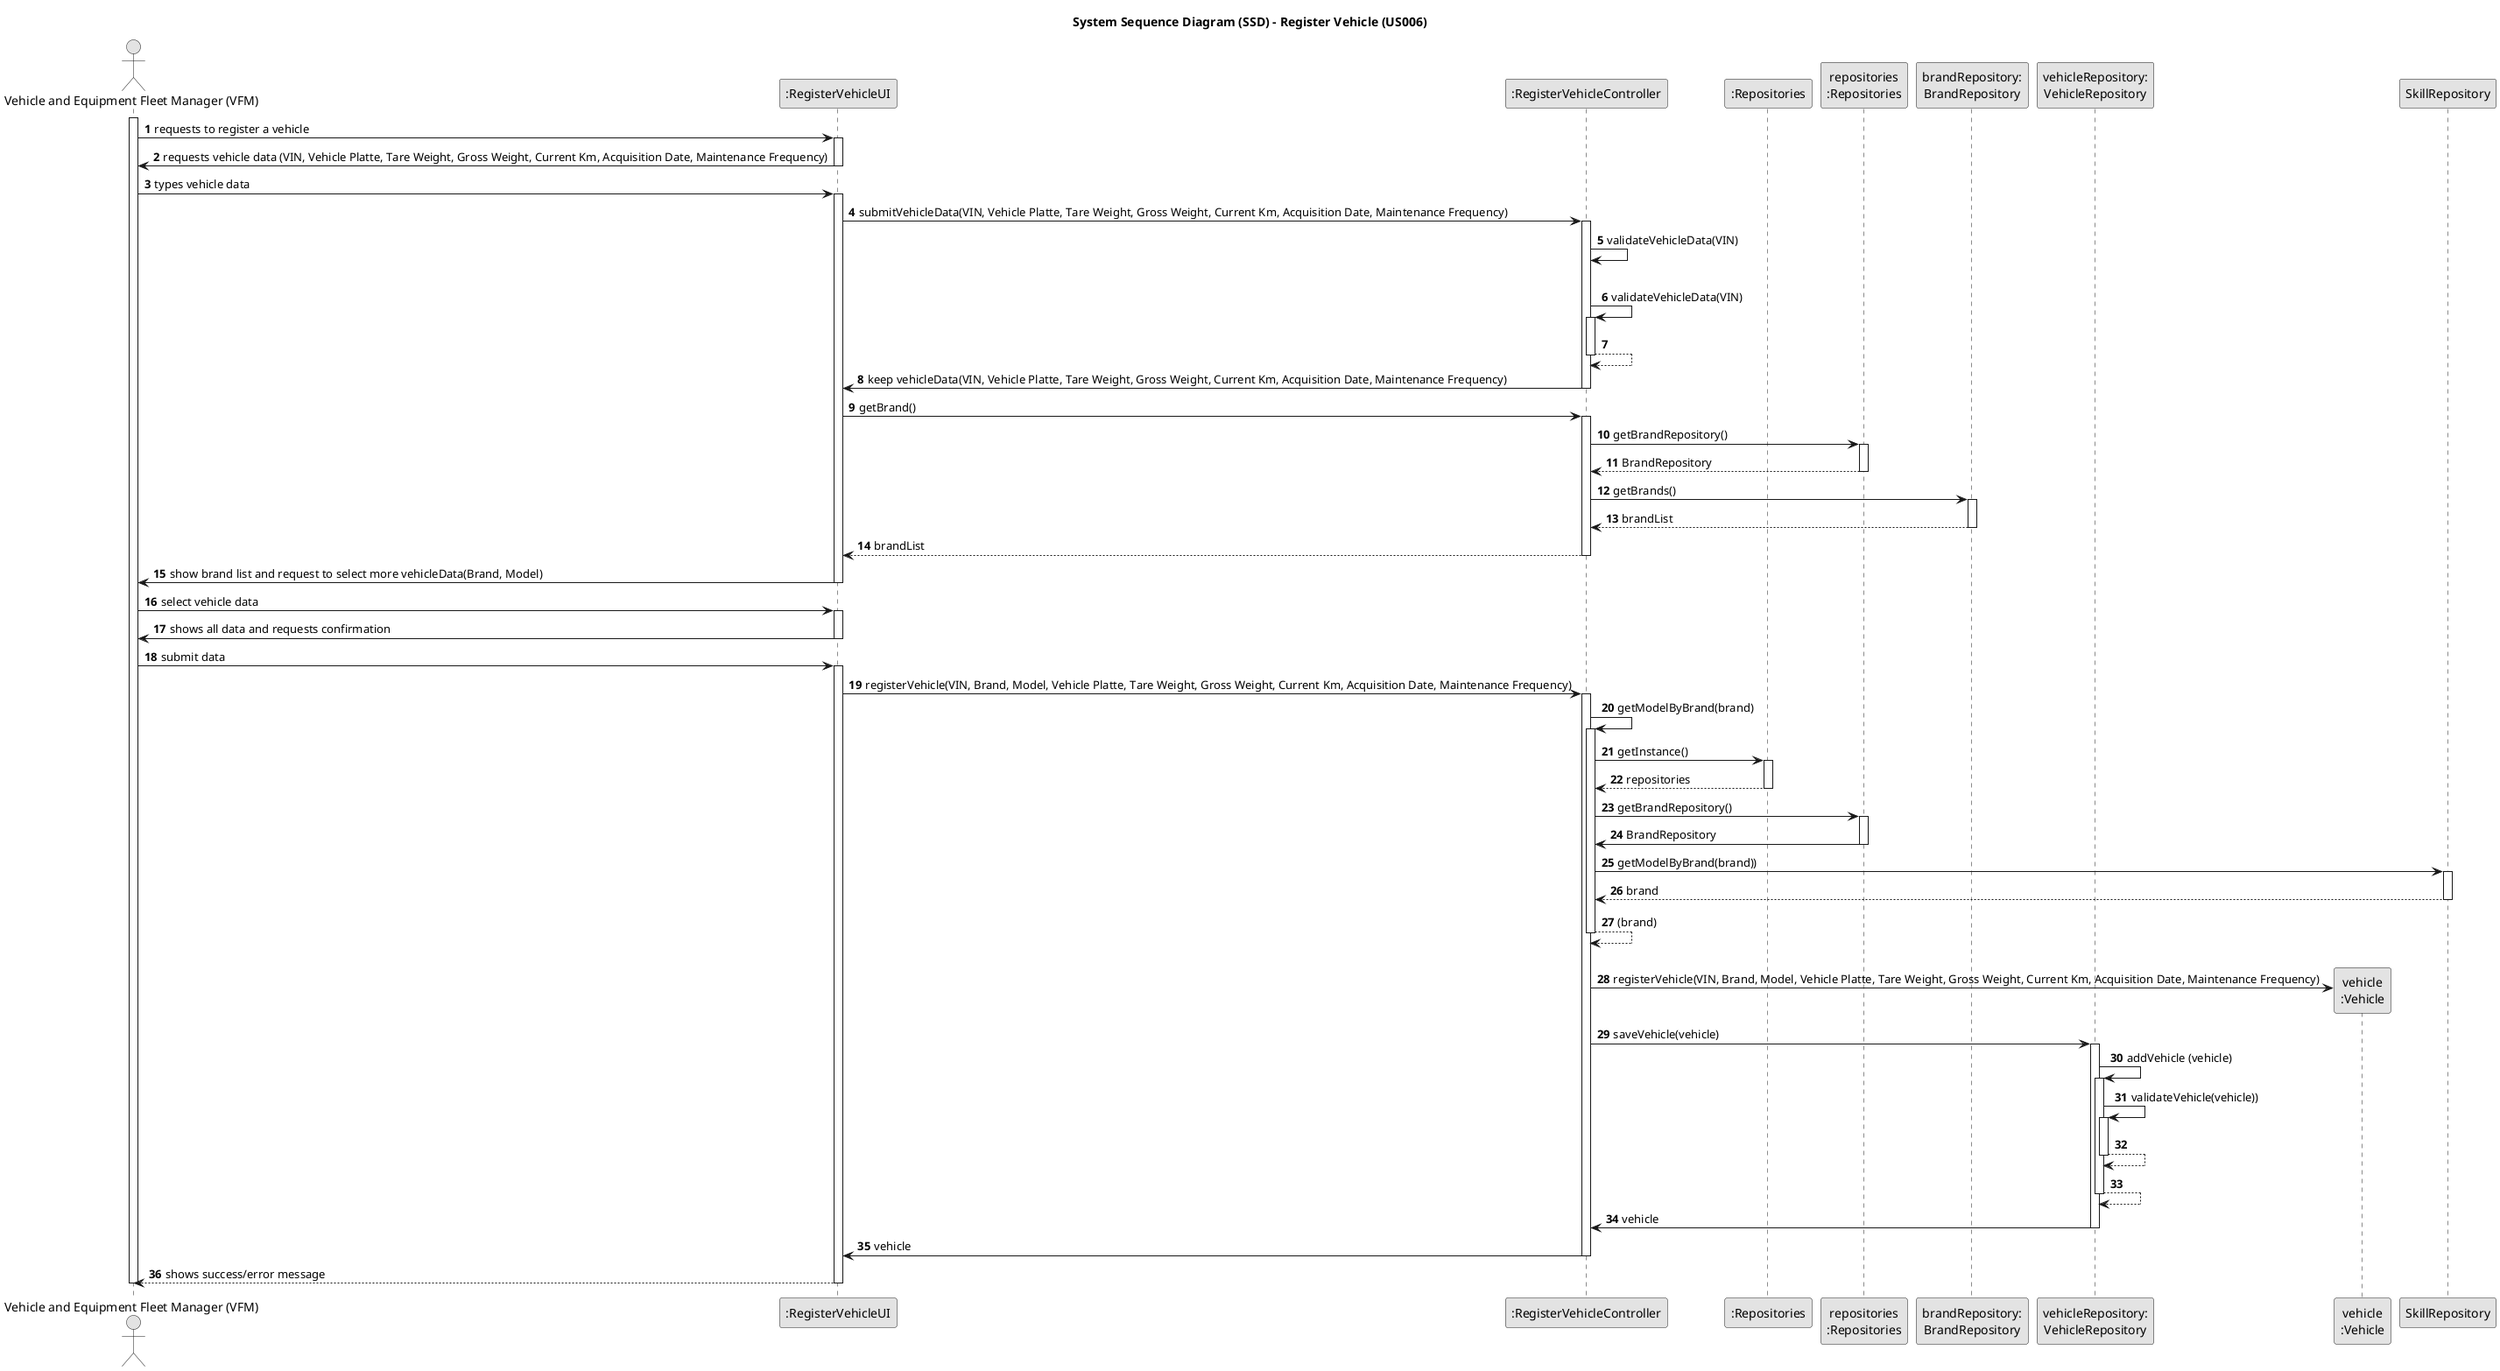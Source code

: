@startuml
skinparam monochrome true
skinparam packageStyle rectangle
skinparam shadowing false

title System Sequence Diagram (SSD) - Register Vehicle (US006)

autonumber

'hide footbox
actor "Vehicle and Equipment Fleet Manager (VFM)" as VFM
participant ":RegisterVehicleUI" as UI
participant ":RegisterVehicleController" as CTRL
participant ":Repositories" as RepositorySingleton
participant "repositories\n:Repositories" as PLAT
participant "brandRepository:\nBrandRepository" as BrandRepository
participant "vehicleRepository:\nVehicleRepository" as VehicleRepository
participant "vehicle\n:Vehicle" as VEI

activate VFM

    VFM -> UI : requests to register a vehicle
    activate UI

        UI -> VFM : requests vehicle data (VIN, Vehicle Platte, Tare Weight, Gross Weight, Current Km, Acquisition Date, Maintenance Frequency)
    deactivate UI

    VFM -> UI : types vehicle data
    activate UI

        UI -> CTRL : submitVehicleData(VIN, Vehicle Platte, Tare Weight, Gross Weight, Current Km, Acquisition Date, Maintenance Frequency)
        activate CTRL

            CTRL -> CTRL : validateVehicleData(VIN)

            |||
            CTRL -> CTRL : validateVehicleData(VIN)
            activate CTRL
                CTRL --> CTRL
            deactivate CTRL

        CTRL -> UI : keep vehicleData(VIN, Vehicle Platte, Tare Weight, Gross Weight, Current Km, Acquisition Date, Maintenance Frequency)
        deactivate CTRL

        UI -> CTRL : getBrand()
        activate CTRL

            CTRL -> PLAT : getBrandRepository()
            activate PLAT

                PLAT --> CTRL: BrandRepository
            deactivate PLAT

            CTRL -> BrandRepository : getBrands()
            activate BrandRepository

                BrandRepository --> CTRL : brandList
            deactivate BrandRepository

            CTRL --> UI : brandList
        deactivate CTRL

    UI -> VFM : show brand list and request to select more vehicleData(Brand, Model)
    deactivate UI

    VFM -> UI : select vehicle data
    activate UI

        UI -> VFM : shows all data and requests confirmation
    deactivate UI

    VFM -> UI : submit data
    activate UI

        UI -> CTRL : registerVehicle(VIN, Brand, Model, Vehicle Platte, Tare Weight, Gross Weight, Current Km, Acquisition Date, Maintenance Frequency)
        activate CTRL

            CTRL -> CTRL : getModelByBrand(brand)
            activate CTRL

                CTRL -> RepositorySingleton : getInstance()
                activate RepositorySingleton

                RepositorySingleton --> CTRL: repositories
                deactivate RepositorySingleton

                CTRL -> PLAT : getBrandRepository()
                activate PLAT

                PLAT -> CTRL : BrandRepository
                deactivate PLAT

                CTRL -> SkillRepository : getModelByBrand(brand))
                activate SkillRepository

                SkillRepository --> CTRL : brand
                deactivate SkillRepository

            CTRL --> CTRL : (brand)
            deactivate CTRL

            |||
            CTRL -> VEI**: registerVehicle(VIN, Brand, Model, Vehicle Platte, Tare Weight, Gross Weight, Current Km, Acquisition Date, Maintenance Frequency)

            CTRL -> VehicleRepository : saveVehicle(vehicle)
            activate VehicleRepository

                VehicleRepository -> VehicleRepository: addVehicle (vehicle)
                activate VehicleRepository

                VehicleRepository -> VehicleRepository: validateVehicle(vehicle))
                activate VehicleRepository

                    VehicleRepository --> VehicleRepository
                deactivate VehicleRepository

                VehicleRepository --> VehicleRepository
                deactivate VehicleRepository

            VehicleRepository -> CTRL: vehicle
            deactivate VehicleRepository

            CTRL -> UI: vehicle
        deactivate CTRL

        UI --> VFM : shows success/error message
    deactivate UI

deactivate VFM

@enduml
